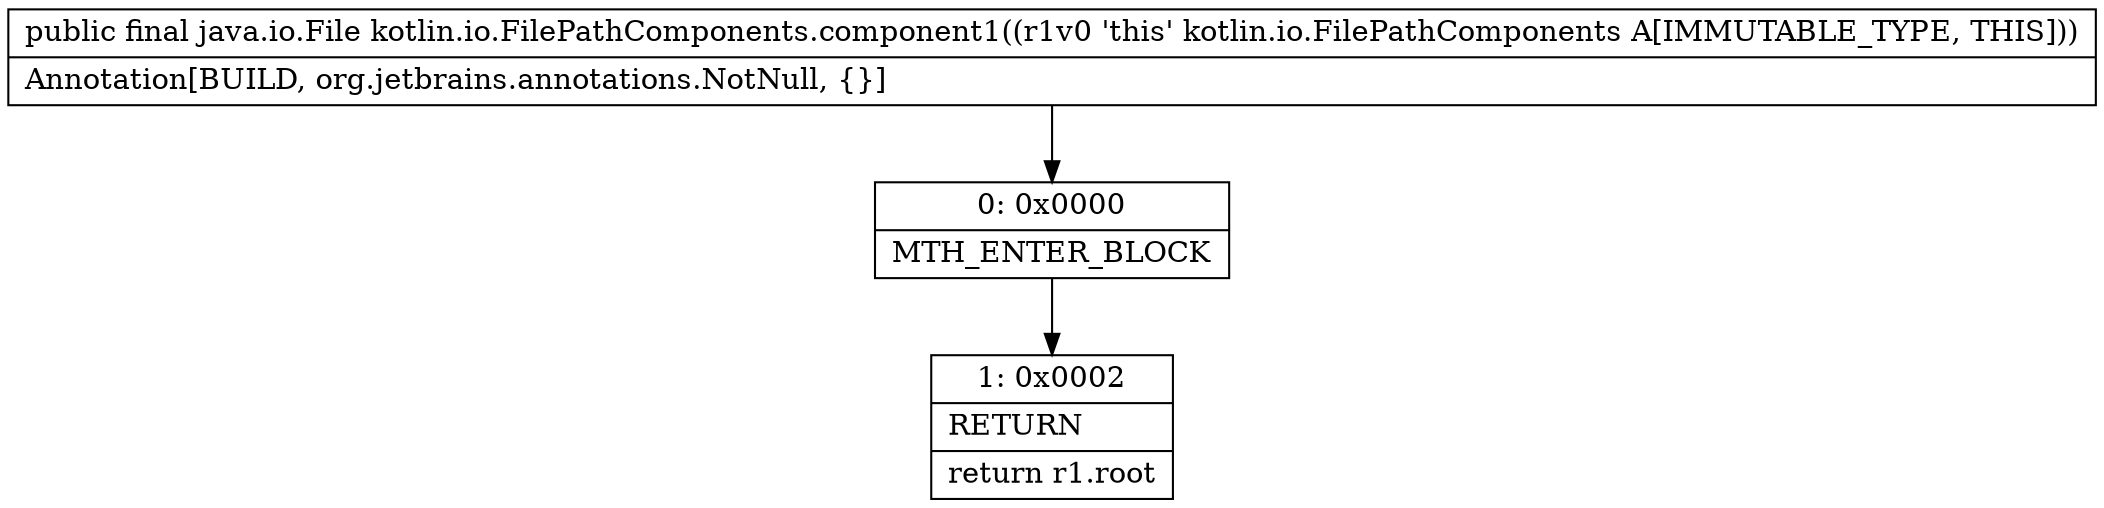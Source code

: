 digraph "CFG forkotlin.io.FilePathComponents.component1()Ljava\/io\/File;" {
Node_0 [shape=record,label="{0\:\ 0x0000|MTH_ENTER_BLOCK\l}"];
Node_1 [shape=record,label="{1\:\ 0x0002|RETURN\l|return r1.root\l}"];
MethodNode[shape=record,label="{public final java.io.File kotlin.io.FilePathComponents.component1((r1v0 'this' kotlin.io.FilePathComponents A[IMMUTABLE_TYPE, THIS]))  | Annotation[BUILD, org.jetbrains.annotations.NotNull, \{\}]\l}"];
MethodNode -> Node_0;
Node_0 -> Node_1;
}

